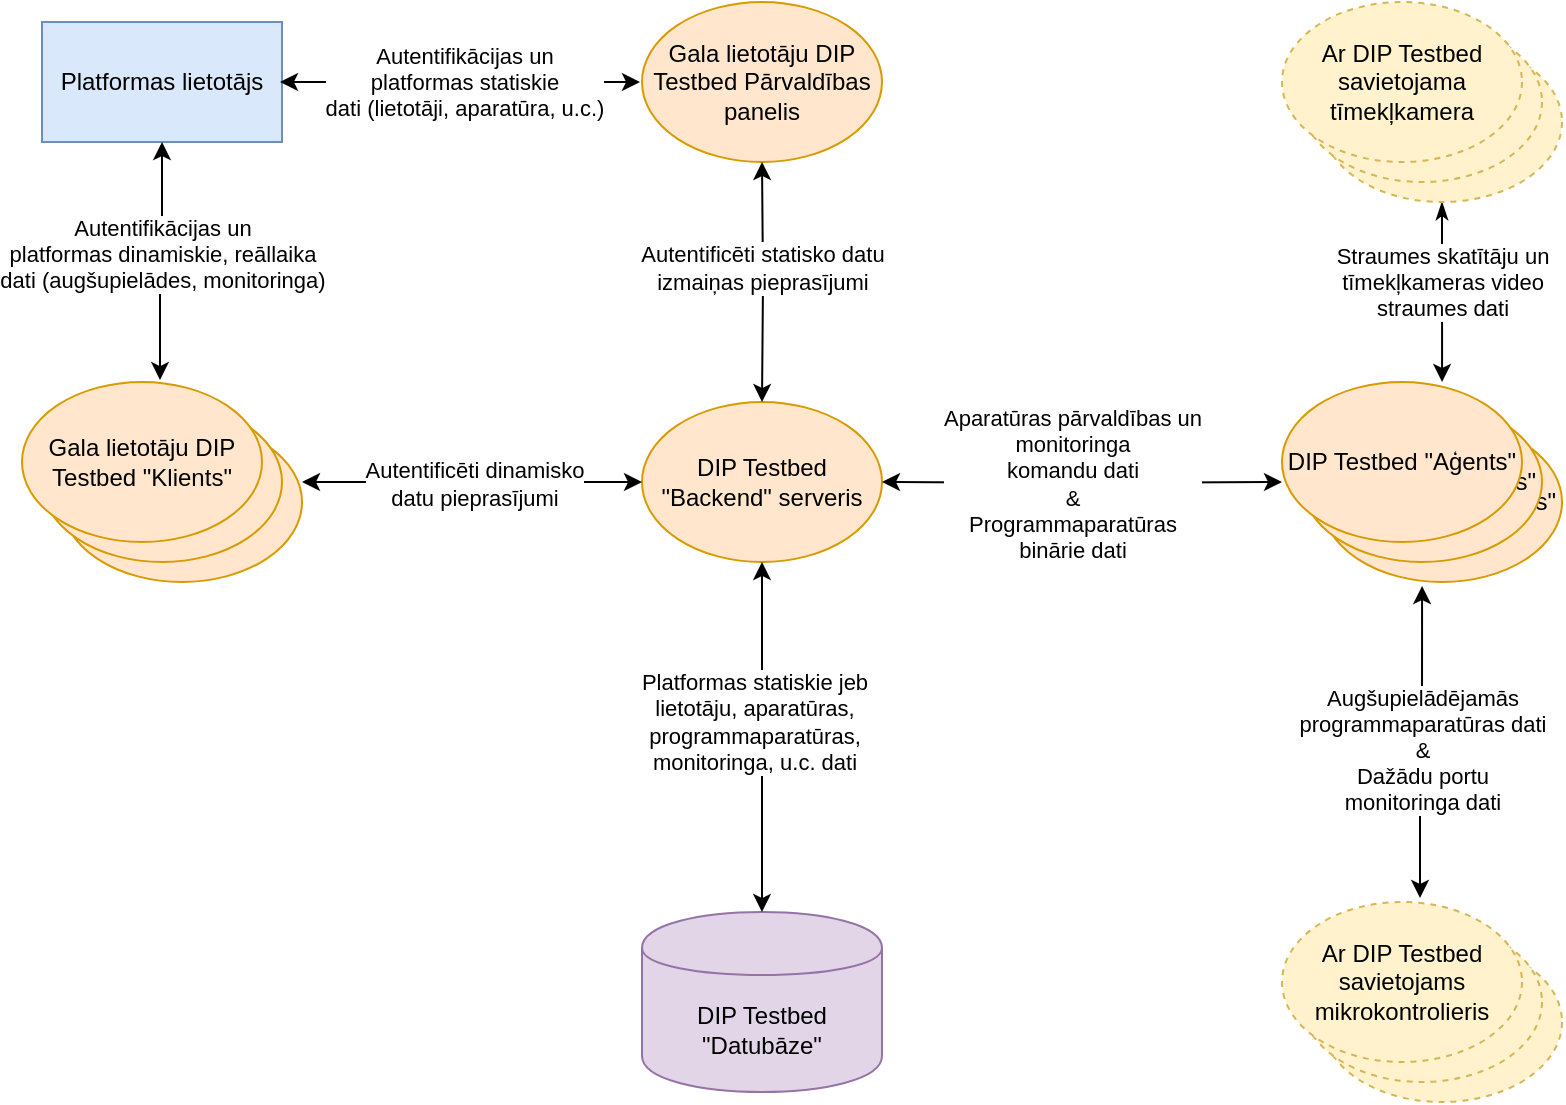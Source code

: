<mxfile version="17.4.6" type="device"><diagram id="xp7jnq--6NEkTEaRamRL" name="Page-1"><mxGraphModel dx="1350" dy="805" grid="1" gridSize="10" guides="1" tooltips="1" connect="1" arrows="1" fold="1" page="1" pageScale="1" pageWidth="827" pageHeight="1169" math="0" shadow="0"><root><mxCell id="0"/><mxCell id="1" parent="0"/><mxCell id="G1XWCurtpeNpnx2ZuS83-6" value="Gala lietotāju DIP Testbed &quot;Klients&quot;" style="ellipse;whiteSpace=wrap;html=1;fillColor=#ffe6cc;strokeColor=#d79b00;" parent="1" vertex="1"><mxGeometry x="50" y="250" width="120" height="80" as="geometry"/></mxCell><mxCell id="FGMwDt69321TGu1jWlbH-2" value="DIP Testbed &quot;Backend&quot; serveris" style="ellipse;whiteSpace=wrap;html=1;fillColor=#ffe6cc;strokeColor=#d79b00;" parent="1" vertex="1"><mxGeometry x="340" y="240" width="120" height="80" as="geometry"/></mxCell><mxCell id="FGMwDt69321TGu1jWlbH-5" value="Platformas lietotājs" style="rounded=0;whiteSpace=wrap;html=1;shadow=0;fillColor=#dae8fc;strokeColor=#6c8ebf;" parent="1" vertex="1"><mxGeometry x="40" y="50" width="120" height="60" as="geometry"/></mxCell><mxCell id="FGMwDt69321TGu1jWlbH-14" value="Gala lietotāju DIP Testbed &quot;Klients&quot;" style="ellipse;whiteSpace=wrap;html=1;fillColor=#ffe6cc;strokeColor=#d79b00;" parent="1" vertex="1"><mxGeometry x="40" y="240" width="120" height="80" as="geometry"/></mxCell><mxCell id="-FDT2W2eLK1JfJwj0Cxk-2" value="DIP Testbed &quot;Datubāze&quot;" style="shape=cylinder;whiteSpace=wrap;html=1;boundedLbl=1;backgroundOutline=1;shadow=0;glass=0;fillColor=#e1d5e7;strokeColor=#9673a6;" parent="1" vertex="1"><mxGeometry x="340" y="495" width="120" height="90" as="geometry"/></mxCell><mxCell id="92yxI7frNcQA0_09QK_b-7" style="edgeStyle=orthogonalEdgeStyle;rounded=0;orthogonalLoop=1;jettySize=auto;html=1;exitX=0.5;exitY=1;exitDx=0;exitDy=0;strokeColor=default;startArrow=classic;startFill=1;entryX=0.575;entryY=-0.012;entryDx=0;entryDy=0;entryPerimeter=0;" parent="1" source="FGMwDt69321TGu1jWlbH-5" target="G1XWCurtpeNpnx2ZuS83-7" edge="1"><mxGeometry relative="1" as="geometry"><mxPoint x="300" y="110" as="sourcePoint"/><mxPoint x="100" y="230" as="targetPoint"/></mxGeometry></mxCell><mxCell id="92yxI7frNcQA0_09QK_b-17" value="&lt;font face=&quot;helvetica&quot;&gt;Autentifikācijas un &lt;br&gt;platformas dinamiskie, reāllaika&lt;br&gt;dati (augšupielādes, monitoringa)&lt;/font&gt;" style="edgeLabel;html=1;align=center;verticalAlign=middle;resizable=0;points=[];" parent="92yxI7frNcQA0_09QK_b-7" vertex="1" connectable="0"><mxGeometry x="-0.2" y="1" relative="1" as="geometry"><mxPoint x="-1" y="8" as="offset"/></mxGeometry></mxCell><mxCell id="92yxI7frNcQA0_09QK_b-8" style="edgeStyle=orthogonalEdgeStyle;rounded=0;orthogonalLoop=1;jettySize=auto;html=1;exitX=0;exitY=0.5;exitDx=0;exitDy=0;strokeColor=default;startArrow=classic;startFill=1;" parent="1" source="FGMwDt69321TGu1jWlbH-2" edge="1"><mxGeometry relative="1" as="geometry"><mxPoint x="190" y="120" as="sourcePoint"/><mxPoint x="170" y="280" as="targetPoint"/></mxGeometry></mxCell><mxCell id="92yxI7frNcQA0_09QK_b-16" value="Autentificēti dinamisko &lt;br&gt;datu pieprasījumi" style="edgeLabel;html=1;align=center;verticalAlign=middle;resizable=0;points=[];" parent="92yxI7frNcQA0_09QK_b-8" vertex="1" connectable="0"><mxGeometry x="0.188" y="-4" relative="1" as="geometry"><mxPoint x="17" y="4" as="offset"/></mxGeometry></mxCell><mxCell id="92yxI7frNcQA0_09QK_b-9" style="edgeStyle=orthogonalEdgeStyle;rounded=0;orthogonalLoop=1;jettySize=auto;html=1;strokeColor=default;startArrow=classic;startFill=1;entryX=1;entryY=0.5;entryDx=0;entryDy=0;" parent="1" target="FGMwDt69321TGu1jWlbH-2" edge="1"><mxGeometry relative="1" as="geometry"><mxPoint x="660" y="280" as="sourcePoint"/><mxPoint x="460" y="330" as="targetPoint"/></mxGeometry></mxCell><mxCell id="92yxI7frNcQA0_09QK_b-15" value="Aparatūras pārvaldības un&lt;br&gt;monitoringa&lt;br&gt;komandu dati&lt;br&gt;&amp;amp;&lt;br&gt;Programmaparatūras &lt;br&gt;binārie dati" style="edgeLabel;html=1;align=center;verticalAlign=middle;resizable=0;points=[];" parent="92yxI7frNcQA0_09QK_b-9" vertex="1" connectable="0"><mxGeometry x="-0.175" relative="1" as="geometry"><mxPoint x="-23" as="offset"/></mxGeometry></mxCell><mxCell id="92yxI7frNcQA0_09QK_b-11" style="edgeStyle=orthogonalEdgeStyle;rounded=0;orthogonalLoop=1;jettySize=auto;html=1;exitX=0.417;exitY=1.025;exitDx=0;exitDy=0;strokeColor=default;startArrow=classic;startFill=1;entryX=0.575;entryY=-0.025;entryDx=0;entryDy=0;exitPerimeter=0;entryPerimeter=0;" parent="1" source="G1XWCurtpeNpnx2ZuS83-8" target="G1XWCurtpeNpnx2ZuS83-11" edge="1"><mxGeometry relative="1" as="geometry"><mxPoint x="680" y="290" as="sourcePoint"/><mxPoint x="590" y="290" as="targetPoint"/></mxGeometry></mxCell><mxCell id="92yxI7frNcQA0_09QK_b-13" value="Augšupielādējamās&lt;br&gt;programmaparatūras dati&lt;br&gt;&amp;amp;&lt;br&gt;Dažādu portu &lt;br&gt;monitoringa dati" style="edgeLabel;html=1;align=center;verticalAlign=middle;resizable=0;points=[];" parent="92yxI7frNcQA0_09QK_b-11" vertex="1" connectable="0"><mxGeometry x="-0.278" y="-1" relative="1" as="geometry"><mxPoint x="1" y="25" as="offset"/></mxGeometry></mxCell><mxCell id="92yxI7frNcQA0_09QK_b-12" style="edgeStyle=orthogonalEdgeStyle;rounded=0;orthogonalLoop=1;jettySize=auto;html=1;exitX=0.5;exitY=0;exitDx=0;exitDy=0;strokeColor=default;startArrow=classic;startFill=1;entryX=0.5;entryY=1;entryDx=0;entryDy=0;" parent="1" source="-FDT2W2eLK1JfJwj0Cxk-2" target="FGMwDt69321TGu1jWlbH-2" edge="1"><mxGeometry relative="1" as="geometry"><mxPoint x="560" y="290" as="sourcePoint"/><mxPoint x="470" y="290" as="targetPoint"/></mxGeometry></mxCell><mxCell id="92yxI7frNcQA0_09QK_b-14" value="Platformas statiskie jeb&lt;br&gt;lietotāju, aparatūras, &lt;br&gt;programmaparatūras, &lt;br&gt;monitoringa, u.c. dati" style="edgeLabel;html=1;align=center;verticalAlign=middle;resizable=0;points=[];" parent="92yxI7frNcQA0_09QK_b-12" vertex="1" connectable="0"><mxGeometry x="0.383" y="4" relative="1" as="geometry"><mxPoint y="26" as="offset"/></mxGeometry></mxCell><mxCell id="G1XWCurtpeNpnx2ZuS83-1" value="Gala lietotāju DIP Testbed Pārvaldības panelis" style="ellipse;whiteSpace=wrap;html=1;fillColor=#ffe6cc;strokeColor=#d79b00;" parent="1" vertex="1"><mxGeometry x="340" y="40" width="120" height="80" as="geometry"/></mxCell><mxCell id="G1XWCurtpeNpnx2ZuS83-2" style="edgeStyle=orthogonalEdgeStyle;rounded=0;orthogonalLoop=1;jettySize=auto;html=1;strokeColor=default;startArrow=classic;startFill=1;entryX=0.5;entryY=1;entryDx=0;entryDy=0;" parent="1" target="G1XWCurtpeNpnx2ZuS83-1" edge="1"><mxGeometry relative="1" as="geometry"><mxPoint x="400" y="240" as="sourcePoint"/><mxPoint x="170" y="290" as="targetPoint"/></mxGeometry></mxCell><mxCell id="G1XWCurtpeNpnx2ZuS83-3" value="Autentificēti statisko datu&lt;br&gt;izmaiņas pieprasījumi" style="edgeLabel;html=1;align=center;verticalAlign=middle;resizable=0;points=[];" parent="G1XWCurtpeNpnx2ZuS83-2" vertex="1" connectable="0"><mxGeometry x="0.188" y="-4" relative="1" as="geometry"><mxPoint x="-4" y="4" as="offset"/></mxGeometry></mxCell><mxCell id="G1XWCurtpeNpnx2ZuS83-8" value="DIP Testbed &quot;Aģents&quot;" style="ellipse;whiteSpace=wrap;html=1;fillColor=#ffe6cc;strokeColor=#d79b00;" parent="1" vertex="1"><mxGeometry x="680" y="250" width="120" height="80" as="geometry"/></mxCell><mxCell id="G1XWCurtpeNpnx2ZuS83-4" style="edgeStyle=orthogonalEdgeStyle;rounded=0;orthogonalLoop=1;jettySize=auto;html=1;strokeColor=default;startArrow=classic;startFill=1;entryX=1;entryY=0.5;entryDx=0;entryDy=0;exitX=0;exitY=0.5;exitDx=0;exitDy=0;" parent="1" edge="1"><mxGeometry relative="1" as="geometry"><mxPoint x="339" y="80" as="sourcePoint"/><mxPoint x="159" y="80" as="targetPoint"/></mxGeometry></mxCell><mxCell id="G1XWCurtpeNpnx2ZuS83-5" value="Autentifikācijas un &lt;br&gt;platformas statiskie&lt;br&gt;dati (lietotāji, aparatūra, u.c.)" style="edgeLabel;html=1;align=center;verticalAlign=middle;resizable=0;points=[];" parent="G1XWCurtpeNpnx2ZuS83-4" vertex="1" connectable="0"><mxGeometry x="0.188" y="-4" relative="1" as="geometry"><mxPoint x="19" y="4" as="offset"/></mxGeometry></mxCell><mxCell id="G1XWCurtpeNpnx2ZuS83-7" value="Gala lietotāju DIP Testbed &quot;Klients&quot;" style="ellipse;whiteSpace=wrap;html=1;fillColor=#ffe6cc;strokeColor=#d79b00;" parent="1" vertex="1"><mxGeometry x="30" y="230" width="120" height="80" as="geometry"/></mxCell><mxCell id="92yxI7frNcQA0_09QK_b-6" value="DIP Testbed &quot;Aģents&quot;" style="ellipse;whiteSpace=wrap;html=1;fillColor=#ffe6cc;strokeColor=#d79b00;" parent="1" vertex="1"><mxGeometry x="670" y="240" width="120" height="80" as="geometry"/></mxCell><mxCell id="G1XWCurtpeNpnx2ZuS83-9" value="DIP Testbed &quot;Aģents&quot;" style="ellipse;whiteSpace=wrap;html=1;fillColor=#ffe6cc;strokeColor=#d79b00;" parent="1" vertex="1"><mxGeometry x="660" y="230" width="120" height="80" as="geometry"/></mxCell><mxCell id="G1XWCurtpeNpnx2ZuS83-10" value="" style="ellipse;whiteSpace=wrap;html=1;dashed=1;fillColor=#fff2cc;strokeColor=#d6b656;" parent="1" vertex="1"><mxGeometry x="680" y="510" width="120" height="80" as="geometry"/></mxCell><mxCell id="FGMwDt69321TGu1jWlbH-3" value="" style="ellipse;whiteSpace=wrap;html=1;dashed=1;fillColor=#fff2cc;strokeColor=#d6b656;" parent="1" vertex="1"><mxGeometry x="670" y="500" width="120" height="80" as="geometry"/></mxCell><mxCell id="G1XWCurtpeNpnx2ZuS83-11" value="Ar DIP Testbed savietojams mikrokontrolieris" style="ellipse;whiteSpace=wrap;html=1;dashed=1;fillColor=#fff2cc;strokeColor=#d6b656;" parent="1" vertex="1"><mxGeometry x="660" y="490" width="120" height="80" as="geometry"/></mxCell><mxCell id="MKuYbR70yd5LFl3VQw1O-6" style="edgeStyle=orthogonalEdgeStyle;rounded=0;orthogonalLoop=1;jettySize=auto;html=1;exitX=0.5;exitY=1;exitDx=0;exitDy=0;entryX=0.667;entryY=0;entryDx=0;entryDy=0;entryPerimeter=0;startArrow=classicThin;startFill=1;" edge="1" parent="1" source="MKuYbR70yd5LFl3VQw1O-1" target="G1XWCurtpeNpnx2ZuS83-9"><mxGeometry relative="1" as="geometry"/></mxCell><mxCell id="MKuYbR70yd5LFl3VQw1O-7" value="Straumes skatītāju un&lt;br&gt;tīmekļkameras video&lt;br&gt;straumes dati" style="edgeLabel;html=1;align=center;verticalAlign=middle;resizable=0;points=[];" vertex="1" connectable="0" parent="MKuYbR70yd5LFl3VQw1O-6"><mxGeometry x="-0.267" y="1" relative="1" as="geometry"><mxPoint x="-1" y="7" as="offset"/></mxGeometry></mxCell><mxCell id="MKuYbR70yd5LFl3VQw1O-1" value="" style="ellipse;whiteSpace=wrap;html=1;dashed=1;fillColor=#fff2cc;strokeColor=#d6b656;" vertex="1" parent="1"><mxGeometry x="680" y="60" width="120" height="80" as="geometry"/></mxCell><mxCell id="MKuYbR70yd5LFl3VQw1O-2" value="" style="ellipse;whiteSpace=wrap;html=1;dashed=1;fillColor=#fff2cc;strokeColor=#d6b656;" vertex="1" parent="1"><mxGeometry x="670" y="50" width="120" height="80" as="geometry"/></mxCell><mxCell id="MKuYbR70yd5LFl3VQw1O-3" value="Ar DIP Testbed savietojama tīmekļkamera" style="ellipse;whiteSpace=wrap;html=1;dashed=1;fillColor=#fff2cc;strokeColor=#d6b656;" vertex="1" parent="1"><mxGeometry x="660" y="40" width="120" height="80" as="geometry"/></mxCell></root></mxGraphModel></diagram></mxfile>